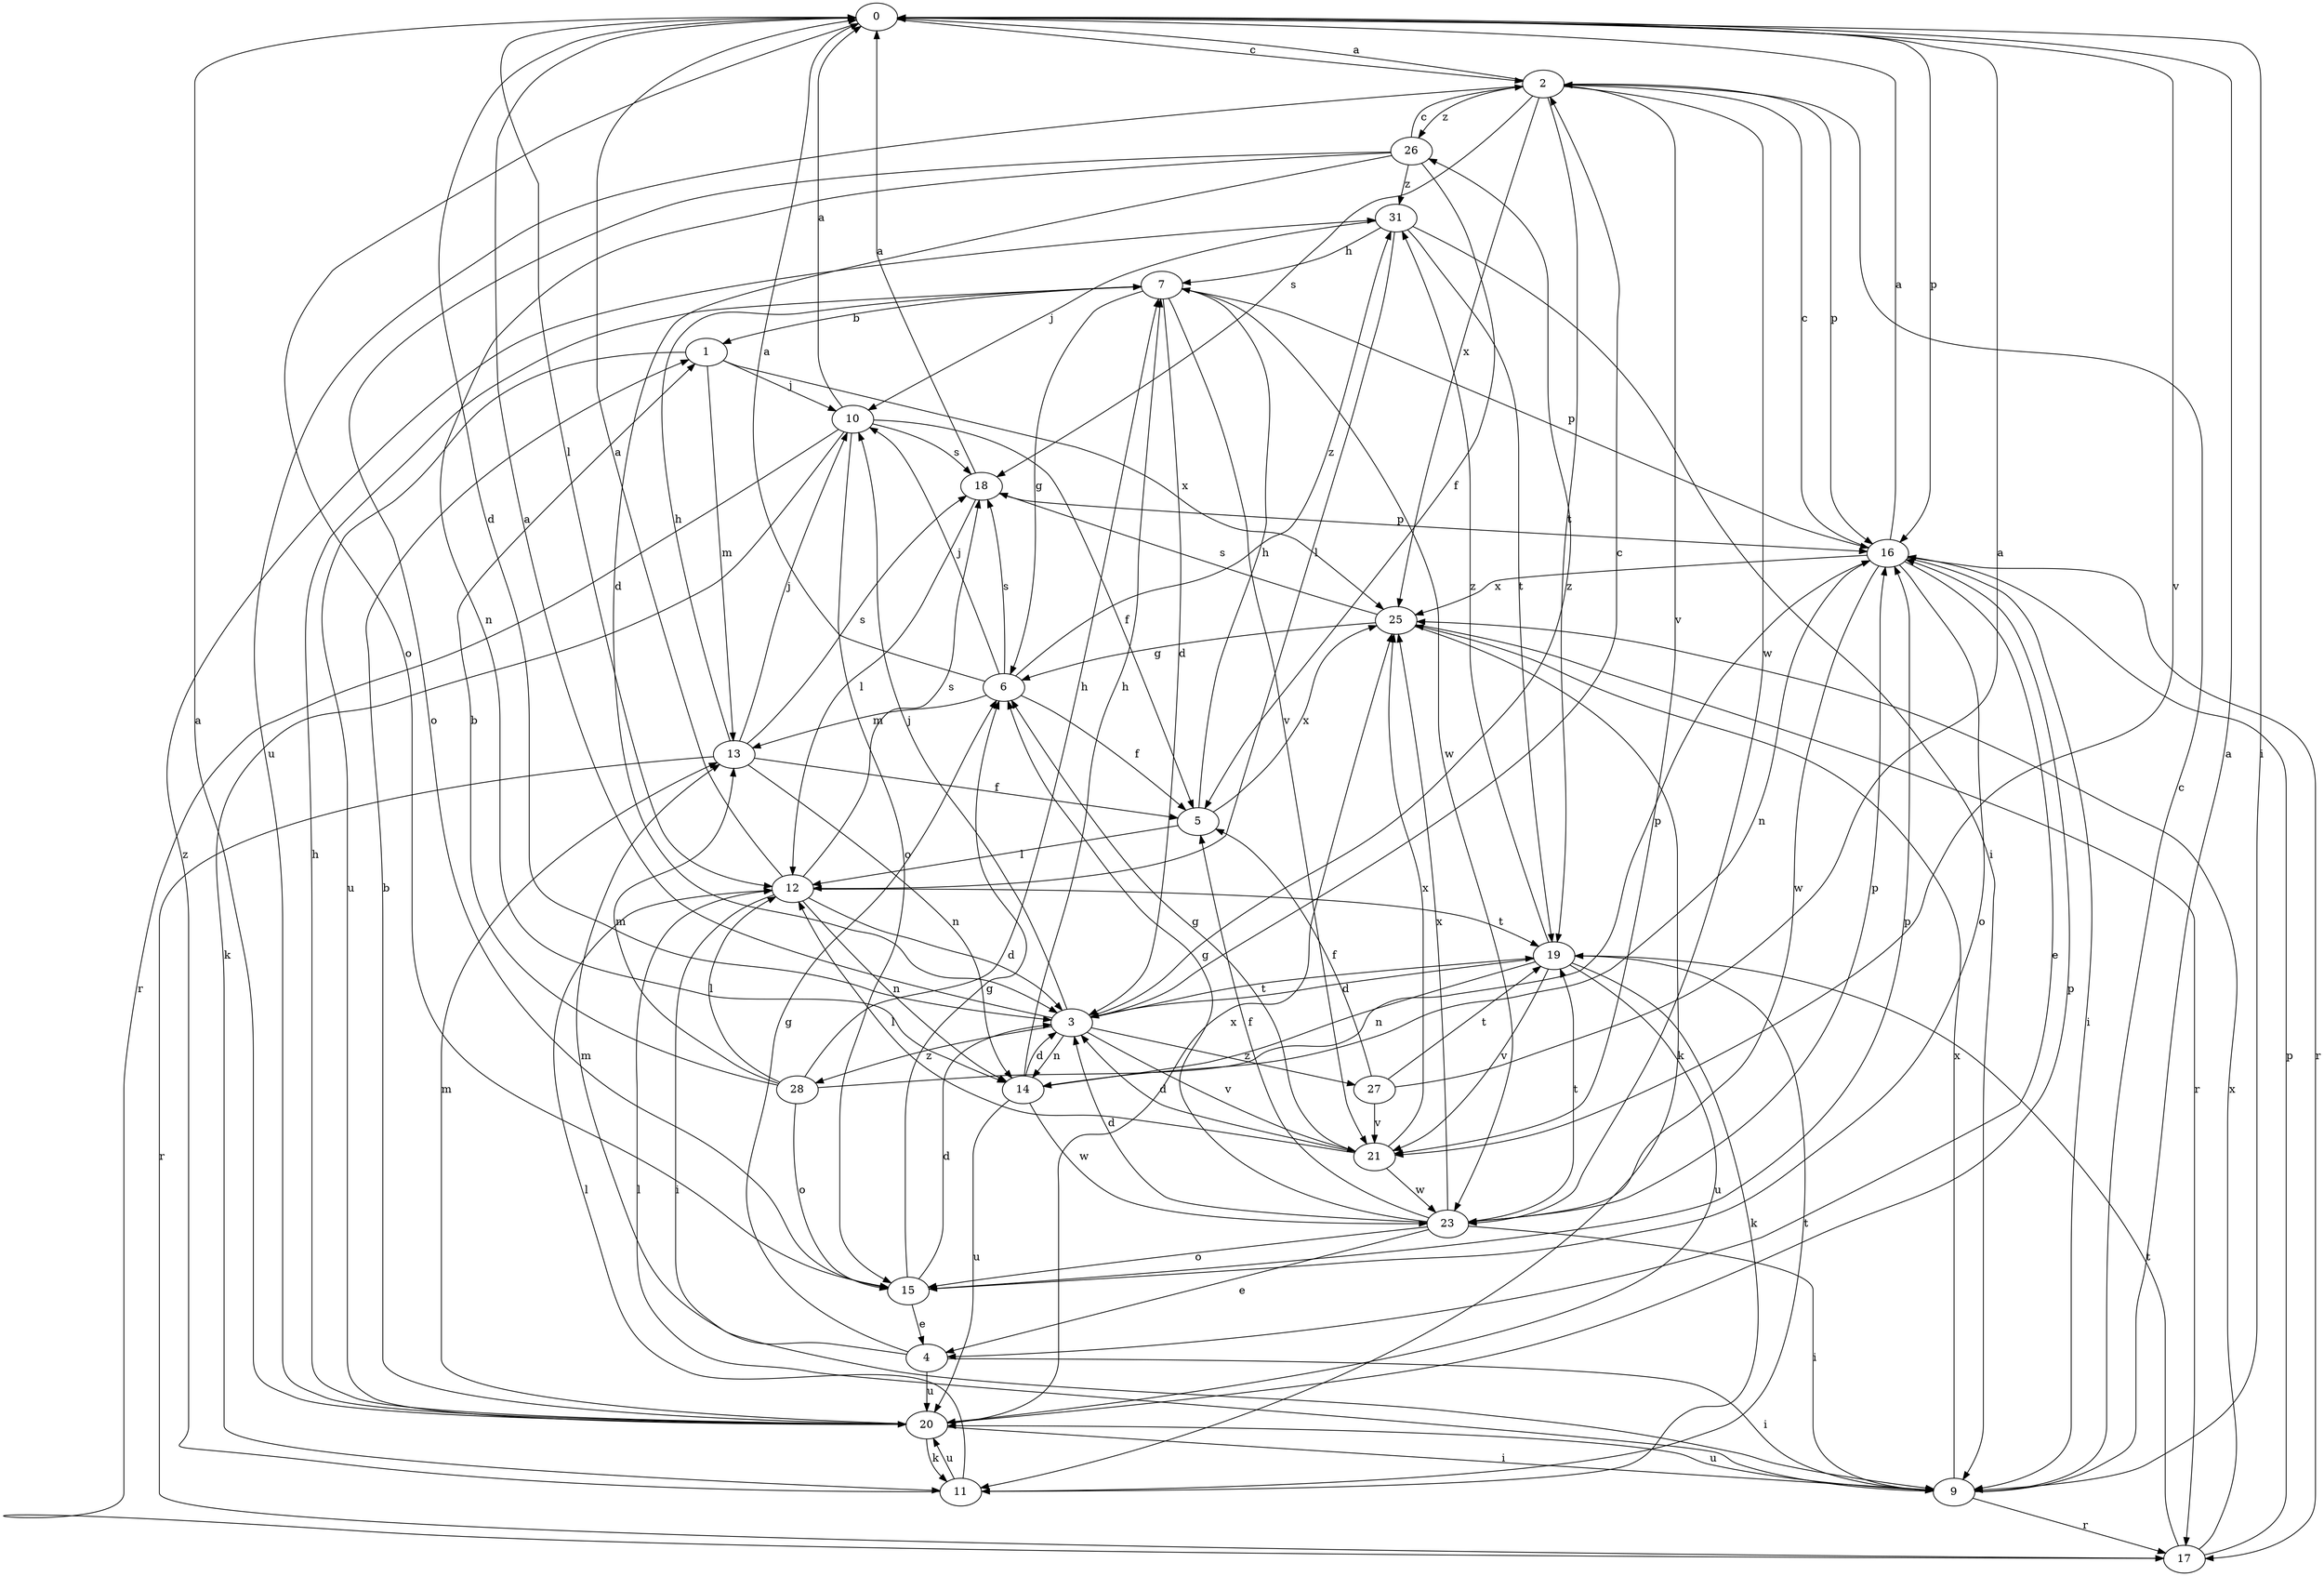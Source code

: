 strict digraph  {
0;
1;
2;
3;
4;
5;
6;
7;
9;
10;
11;
12;
13;
14;
15;
16;
17;
18;
19;
20;
21;
23;
25;
26;
27;
28;
31;
0 -> 2  [label=c];
0 -> 3  [label=d];
0 -> 9  [label=i];
0 -> 12  [label=l];
0 -> 15  [label=o];
0 -> 16  [label=p];
0 -> 21  [label=v];
1 -> 10  [label=j];
1 -> 13  [label=m];
1 -> 20  [label=u];
1 -> 25  [label=x];
2 -> 0  [label=a];
2 -> 16  [label=p];
2 -> 18  [label=s];
2 -> 19  [label=t];
2 -> 20  [label=u];
2 -> 21  [label=v];
2 -> 23  [label=w];
2 -> 25  [label=x];
2 -> 26  [label=z];
3 -> 0  [label=a];
3 -> 2  [label=c];
3 -> 10  [label=j];
3 -> 14  [label=n];
3 -> 19  [label=t];
3 -> 21  [label=v];
3 -> 26  [label=z];
3 -> 27  [label=z];
3 -> 28  [label=z];
4 -> 6  [label=g];
4 -> 9  [label=i];
4 -> 13  [label=m];
4 -> 20  [label=u];
5 -> 7  [label=h];
5 -> 12  [label=l];
5 -> 25  [label=x];
6 -> 0  [label=a];
6 -> 5  [label=f];
6 -> 10  [label=j];
6 -> 13  [label=m];
6 -> 18  [label=s];
6 -> 31  [label=z];
7 -> 1  [label=b];
7 -> 3  [label=d];
7 -> 6  [label=g];
7 -> 16  [label=p];
7 -> 21  [label=v];
7 -> 23  [label=w];
9 -> 0  [label=a];
9 -> 2  [label=c];
9 -> 12  [label=l];
9 -> 17  [label=r];
9 -> 20  [label=u];
9 -> 25  [label=x];
10 -> 0  [label=a];
10 -> 5  [label=f];
10 -> 11  [label=k];
10 -> 15  [label=o];
10 -> 17  [label=r];
10 -> 18  [label=s];
11 -> 12  [label=l];
11 -> 19  [label=t];
11 -> 20  [label=u];
11 -> 31  [label=z];
12 -> 0  [label=a];
12 -> 3  [label=d];
12 -> 9  [label=i];
12 -> 14  [label=n];
12 -> 18  [label=s];
12 -> 19  [label=t];
13 -> 5  [label=f];
13 -> 7  [label=h];
13 -> 10  [label=j];
13 -> 14  [label=n];
13 -> 17  [label=r];
13 -> 18  [label=s];
14 -> 3  [label=d];
14 -> 7  [label=h];
14 -> 20  [label=u];
14 -> 23  [label=w];
15 -> 3  [label=d];
15 -> 4  [label=e];
15 -> 6  [label=g];
15 -> 16  [label=p];
16 -> 0  [label=a];
16 -> 2  [label=c];
16 -> 4  [label=e];
16 -> 9  [label=i];
16 -> 14  [label=n];
16 -> 15  [label=o];
16 -> 17  [label=r];
16 -> 23  [label=w];
16 -> 25  [label=x];
17 -> 16  [label=p];
17 -> 19  [label=t];
17 -> 25  [label=x];
18 -> 0  [label=a];
18 -> 12  [label=l];
18 -> 16  [label=p];
19 -> 3  [label=d];
19 -> 11  [label=k];
19 -> 14  [label=n];
19 -> 20  [label=u];
19 -> 21  [label=v];
19 -> 31  [label=z];
20 -> 0  [label=a];
20 -> 1  [label=b];
20 -> 7  [label=h];
20 -> 9  [label=i];
20 -> 11  [label=k];
20 -> 13  [label=m];
20 -> 16  [label=p];
20 -> 25  [label=x];
21 -> 3  [label=d];
21 -> 6  [label=g];
21 -> 12  [label=l];
21 -> 23  [label=w];
21 -> 25  [label=x];
23 -> 3  [label=d];
23 -> 4  [label=e];
23 -> 5  [label=f];
23 -> 6  [label=g];
23 -> 9  [label=i];
23 -> 15  [label=o];
23 -> 16  [label=p];
23 -> 19  [label=t];
23 -> 25  [label=x];
25 -> 6  [label=g];
25 -> 11  [label=k];
25 -> 17  [label=r];
25 -> 18  [label=s];
26 -> 2  [label=c];
26 -> 3  [label=d];
26 -> 5  [label=f];
26 -> 14  [label=n];
26 -> 15  [label=o];
26 -> 31  [label=z];
27 -> 0  [label=a];
27 -> 5  [label=f];
27 -> 19  [label=t];
27 -> 21  [label=v];
28 -> 1  [label=b];
28 -> 7  [label=h];
28 -> 12  [label=l];
28 -> 13  [label=m];
28 -> 15  [label=o];
28 -> 16  [label=p];
31 -> 7  [label=h];
31 -> 9  [label=i];
31 -> 10  [label=j];
31 -> 12  [label=l];
31 -> 19  [label=t];
}
